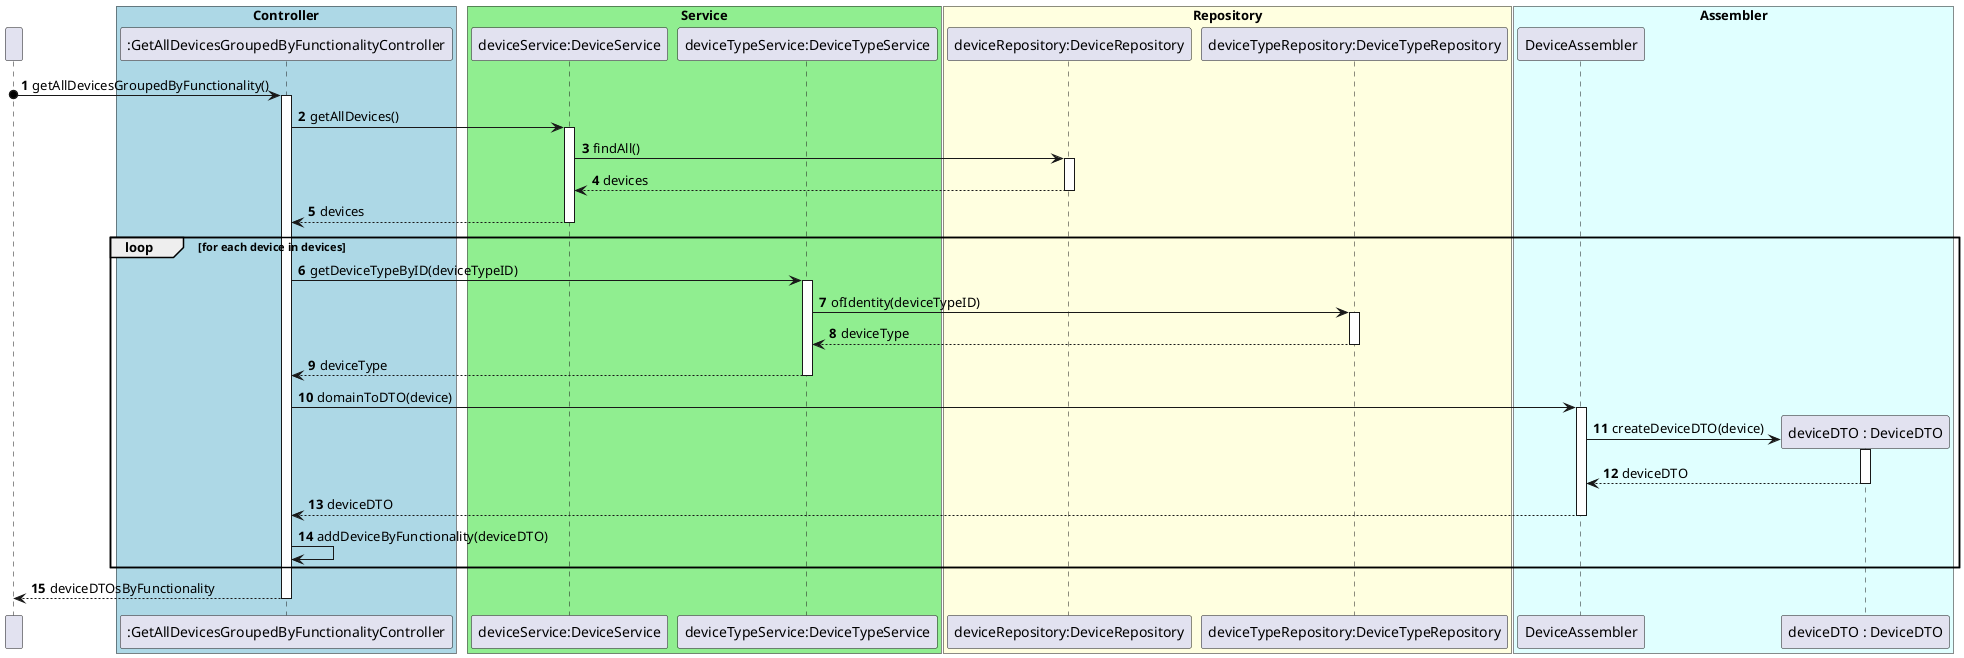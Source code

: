 @startuml
'https://plantuml.com/sequence-diagram
!pragma layout smetana

participant " " as User

box "Controller" #LightBlue
participant ":GetAllDevicesGroupedByFunctionalityController" as GetAllDevicesGroupedByFunctionalityController
end box

box "Service" #LightGreen
participant "deviceService:DeviceService" as DeviceService
participant "deviceTypeService:DeviceTypeService" as DeviceTypeService
end box

box "Repository" #LightYellow
participant "deviceRepository:DeviceRepository" as DeviceRepository
participant "deviceTypeRepository:DeviceTypeRepository" as DeviceTypeRepository
end box

box "Assembler" #LightCyan
participant "DeviceAssembler" as DeviceAssembler

participant "deviceDTO : DeviceDTO" as DeviceDTO
end box

autonumber

User o-> GetAllDevicesGroupedByFunctionalityController: getAllDevicesGroupedByFunctionality()

activate GetAllDevicesGroupedByFunctionalityController


GetAllDevicesGroupedByFunctionalityController -> DeviceService : getAllDevices()

activate DeviceService

DeviceService -> DeviceRepository: findAll()

activate DeviceRepository

DeviceRepository --> DeviceService: devices

deactivate DeviceRepository

DeviceService --> GetAllDevicesGroupedByFunctionalityController: devices

deactivate DeviceService

loop for each device in devices

    GetAllDevicesGroupedByFunctionalityController -> DeviceTypeService: getDeviceTypeByID(deviceTypeID)

    activate DeviceTypeService

    DeviceTypeService -> DeviceTypeRepository: ofIdentity(deviceTypeID)

    activate DeviceTypeRepository

    DeviceTypeRepository --> DeviceTypeService: deviceType

    deactivate DeviceTypeRepository

    DeviceTypeService --> GetAllDevicesGroupedByFunctionalityController: deviceType

    deactivate DeviceTypeService

    GetAllDevicesGroupedByFunctionalityController -> DeviceAssembler: domainToDTO(device)

    activate DeviceAssembler
    create DeviceDTO
    DeviceAssembler -> DeviceDTO: createDeviceDTO(device)

    activate DeviceDTO

    DeviceDTO --> DeviceAssembler: deviceDTO

    deactivate DeviceDTO

    DeviceAssembler --> GetAllDevicesGroupedByFunctionalityController: deviceDTO

    deactivate DeviceAssembler

    GetAllDevicesGroupedByFunctionalityController -> GetAllDevicesGroupedByFunctionalityController: addDeviceByFunctionality(deviceDTO)
end

GetAllDevicesGroupedByFunctionalityController --> User: deviceDTOsByFunctionality

deactivate GetAllDevicesGroupedByFunctionalityController

@enduml